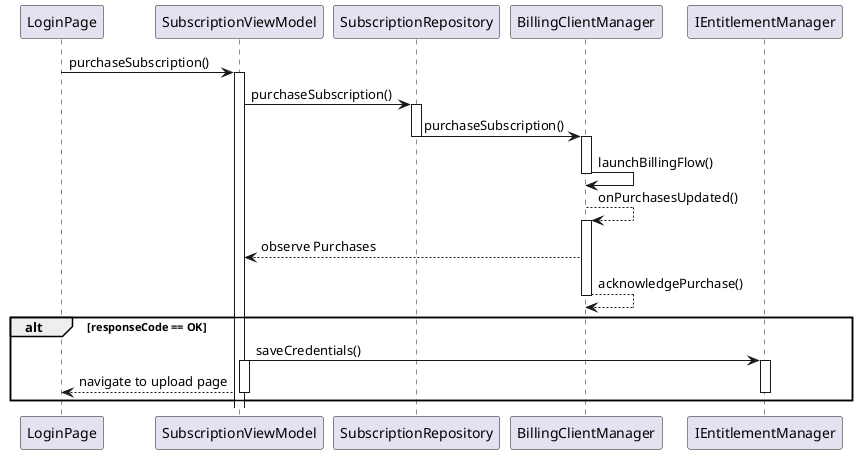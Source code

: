 @startuml
'https://plantuml.com/sequence-diagram

LoginPage -> SubscriptionViewModel: purchaseSubscription()


activate SubscriptionViewModel
SubscriptionViewModel -> SubscriptionRepository: purchaseSubscription()
activate SubscriptionRepository
SubscriptionRepository -> BillingClientManager: purchaseSubscription()
deactivate SubscriptionRepository
activate BillingClientManager
BillingClientManager -> BillingClientManager: launchBillingFlow()
deactivate BillingClientManager

BillingClientManager --> BillingClientManager: onPurchasesUpdated()
activate BillingClientManager
BillingClientManager -->  SubscriptionViewModel: observe Purchases
deactivate SubscriptionRepository
BillingClientManager --> BillingClientManager: acknowledgePurchase()
deactivate BillingClientManager

alt responseCode == OK

    SubscriptionViewModel -> IEntitlementManager: saveCredentials()
    activate SubscriptionViewModel
    activate IEntitlementManager
    SubscriptionViewModel --> LoginPage: navigate to upload page
    deactivate IEntitlementManager
    deactivate SubscriptionViewModel
end


@enduml